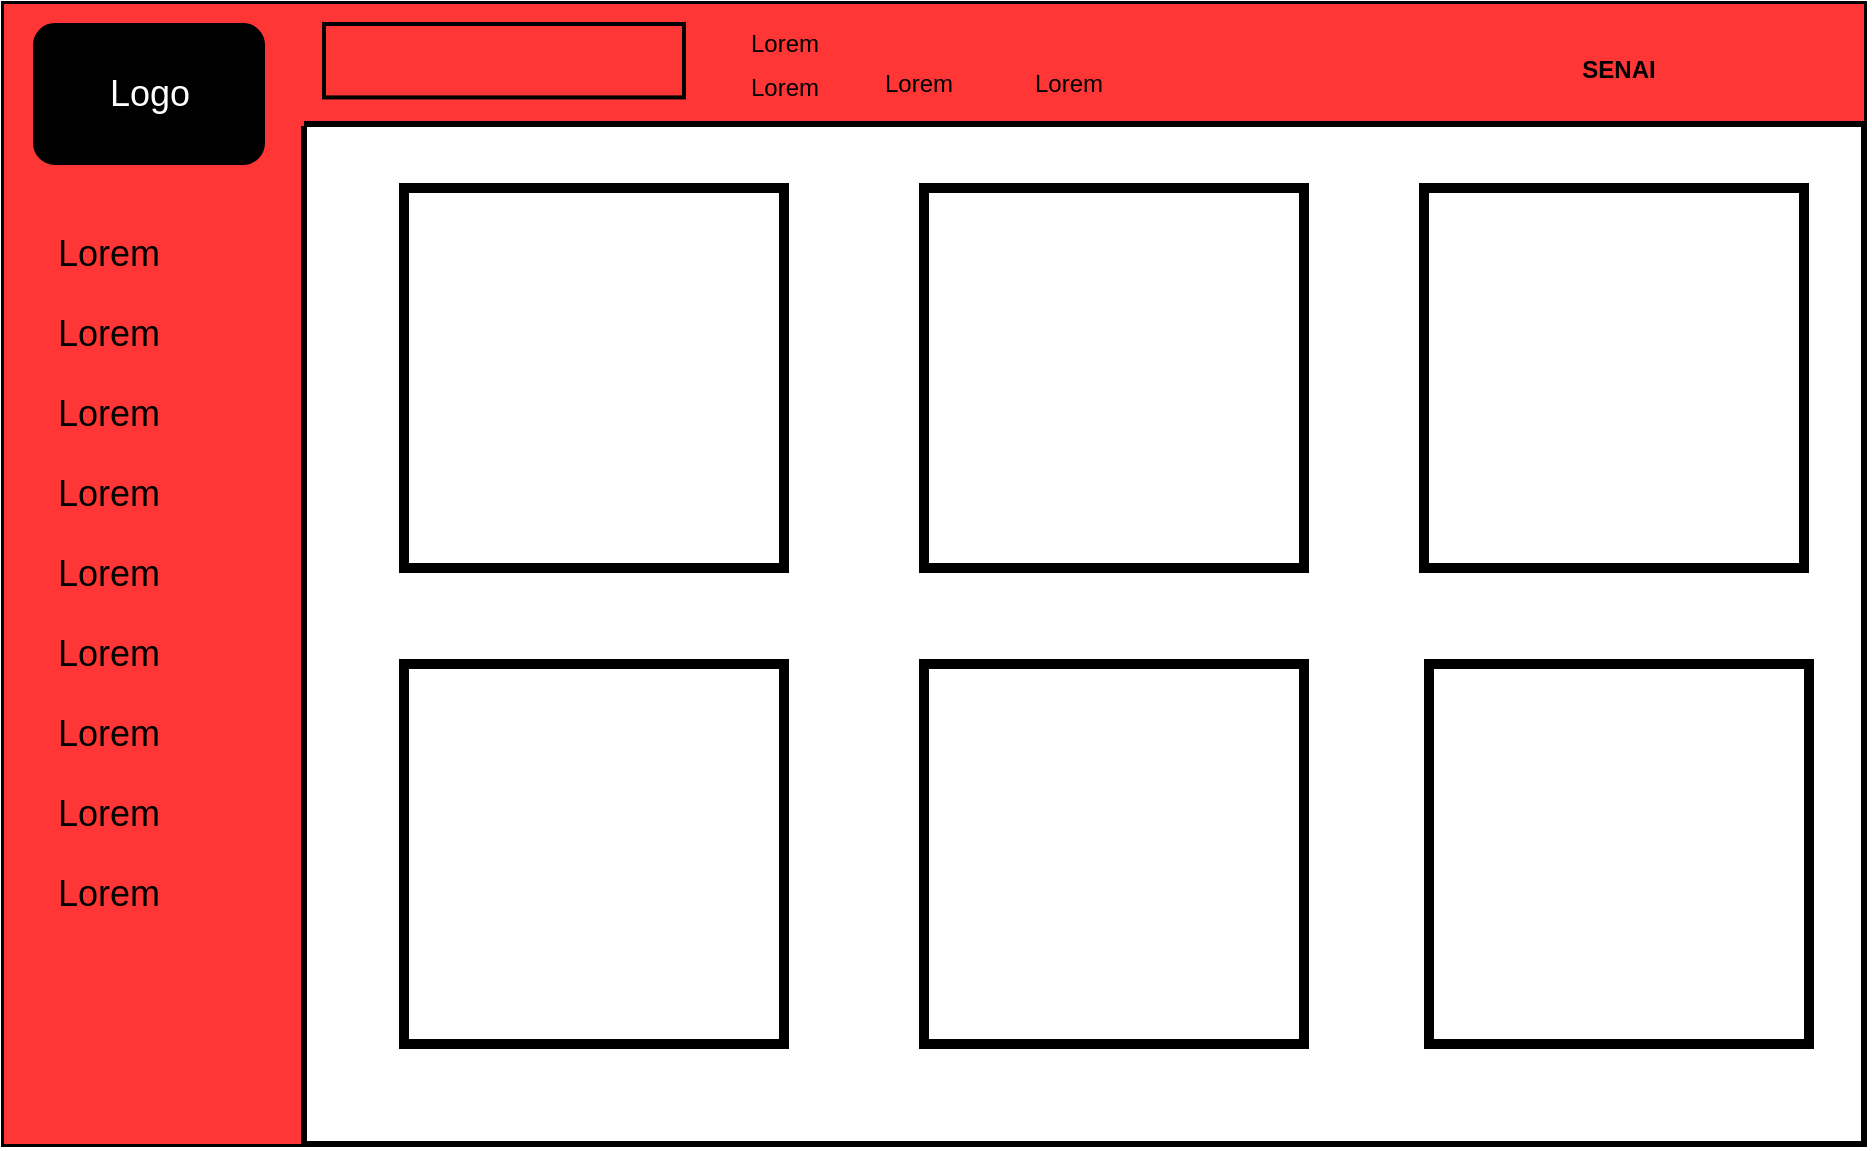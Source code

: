 <mxfile version="14.2.9" type="device"><diagram id="eM9XpPM-qQdJjFw216L7" name="Page-1"><mxGraphModel dx="1240" dy="1812" grid="1" gridSize="10" guides="1" tooltips="1" connect="1" arrows="1" fold="1" page="1" pageScale="1" pageWidth="827" pageHeight="1169" math="0" shadow="0"><root><mxCell id="0"/><mxCell id="1" parent="0"/><mxCell id="YHJ7YCwMZm1_B4ge2Qqj-2" value="" style="rounded=0;whiteSpace=wrap;html=1;strokeWidth=3;" vertex="1" parent="1"><mxGeometry x="100" y="-10" width="930" height="570" as="geometry"/></mxCell><mxCell id="YHJ7YCwMZm1_B4ge2Qqj-8" value="" style="rounded=0;whiteSpace=wrap;html=1;fontSize=14;fillColor=#FF3636;strokeColor=none;" vertex="1" parent="1"><mxGeometry x="100" y="-10" width="150" height="570" as="geometry"/></mxCell><mxCell id="YHJ7YCwMZm1_B4ge2Qqj-12" value="" style="rounded=1;whiteSpace=wrap;html=1;fillColor=#000000;" vertex="1" parent="1"><mxGeometry x="115" width="115" height="70" as="geometry"/></mxCell><mxCell id="YHJ7YCwMZm1_B4ge2Qqj-13" value="&lt;font style=&quot;font-size: 18px&quot;&gt;Logo&lt;/font&gt;" style="text;html=1;align=center;verticalAlign=middle;whiteSpace=wrap;rounded=0;fontSize=14;fontColor=#FFFFFF;" vertex="1" parent="1"><mxGeometry x="147.5" y="20" width="50" height="30" as="geometry"/></mxCell><mxCell id="YHJ7YCwMZm1_B4ge2Qqj-14" value="" style="rounded=0;whiteSpace=wrap;html=1;fontSize=14;fillColor=#FF3636;strokeColor=none;" vertex="1" parent="1"><mxGeometry x="240" y="-10" width="790" height="60" as="geometry"/></mxCell><mxCell id="YHJ7YCwMZm1_B4ge2Qqj-16" value="" style="shape=image;verticalLabelPosition=bottom;labelBackgroundColor=#ffffff;verticalAlign=top;aspect=fixed;imageAspect=0;image=https://o.remove.bg/downloads/661eaeab-45e4-4ed2-bb93-61618d8f8e17/image-removebg-preview.png;imageBorder=#000000;strokeWidth=2;" vertex="1" parent="1"><mxGeometry x="260" width="180" height="36.72" as="geometry"/></mxCell><mxCell id="YHJ7YCwMZm1_B4ge2Qqj-17" value="&lt;font style=&quot;font-size: 18px&quot;&gt;Lorem&lt;/font&gt;" style="text;html=1;strokeColor=none;fillColor=none;align=center;verticalAlign=middle;whiteSpace=wrap;rounded=0;fontSize=14;" vertex="1" parent="1"><mxGeometry x="115" y="100" width="75" height="30" as="geometry"/></mxCell><mxCell id="YHJ7YCwMZm1_B4ge2Qqj-18" value="&lt;font style=&quot;font-size: 18px&quot;&gt;Lorem&lt;/font&gt;" style="text;html=1;strokeColor=none;fillColor=none;align=center;verticalAlign=middle;whiteSpace=wrap;rounded=0;fontSize=14;" vertex="1" parent="1"><mxGeometry x="115" y="140" width="75" height="30" as="geometry"/></mxCell><mxCell id="YHJ7YCwMZm1_B4ge2Qqj-19" value="&lt;font style=&quot;font-size: 18px&quot;&gt;Lorem&lt;/font&gt;" style="text;html=1;strokeColor=none;fillColor=none;align=center;verticalAlign=middle;whiteSpace=wrap;rounded=0;fontSize=14;" vertex="1" parent="1"><mxGeometry x="115" y="180" width="75" height="30" as="geometry"/></mxCell><mxCell id="YHJ7YCwMZm1_B4ge2Qqj-20" value="&lt;font style=&quot;font-size: 18px&quot;&gt;Lorem&lt;/font&gt;" style="text;html=1;strokeColor=none;fillColor=none;align=center;verticalAlign=middle;whiteSpace=wrap;rounded=0;fontSize=14;" vertex="1" parent="1"><mxGeometry x="115" y="220" width="75" height="30" as="geometry"/></mxCell><mxCell id="YHJ7YCwMZm1_B4ge2Qqj-21" value="&lt;font style=&quot;font-size: 18px&quot;&gt;Lorem&lt;/font&gt;" style="text;html=1;strokeColor=none;fillColor=none;align=center;verticalAlign=middle;whiteSpace=wrap;rounded=0;fontSize=14;" vertex="1" parent="1"><mxGeometry x="115" y="260" width="75" height="30" as="geometry"/></mxCell><mxCell id="YHJ7YCwMZm1_B4ge2Qqj-22" value="&lt;font style=&quot;font-size: 18px&quot;&gt;Lorem&lt;/font&gt;" style="text;html=1;strokeColor=none;fillColor=none;align=center;verticalAlign=middle;whiteSpace=wrap;rounded=0;fontSize=14;" vertex="1" parent="1"><mxGeometry x="115" y="300" width="75" height="30" as="geometry"/></mxCell><mxCell id="YHJ7YCwMZm1_B4ge2Qqj-23" style="edgeStyle=orthogonalEdgeStyle;rounded=0;orthogonalLoop=1;jettySize=auto;html=1;exitX=0.5;exitY=1;exitDx=0;exitDy=0;fontSize=14;" edge="1" parent="1" source="YHJ7YCwMZm1_B4ge2Qqj-21" target="YHJ7YCwMZm1_B4ge2Qqj-21"><mxGeometry relative="1" as="geometry"/></mxCell><mxCell id="YHJ7YCwMZm1_B4ge2Qqj-28" value="&lt;font style=&quot;font-size: 18px&quot;&gt;Lorem&lt;/font&gt;" style="text;html=1;strokeColor=none;fillColor=none;align=center;verticalAlign=middle;whiteSpace=wrap;rounded=0;fontSize=14;" vertex="1" parent="1"><mxGeometry x="115" y="420" width="75" height="30" as="geometry"/></mxCell><mxCell id="YHJ7YCwMZm1_B4ge2Qqj-29" value="&lt;font style=&quot;font-size: 18px&quot;&gt;Lorem&lt;/font&gt;" style="text;html=1;strokeColor=none;fillColor=none;align=center;verticalAlign=middle;whiteSpace=wrap;rounded=0;fontSize=14;" vertex="1" parent="1"><mxGeometry x="115" y="380" width="75" height="30" as="geometry"/></mxCell><mxCell id="YHJ7YCwMZm1_B4ge2Qqj-30" value="&lt;font style=&quot;font-size: 18px&quot;&gt;Lorem&lt;/font&gt;" style="text;html=1;strokeColor=none;fillColor=none;align=center;verticalAlign=middle;whiteSpace=wrap;rounded=0;fontSize=14;" vertex="1" parent="1"><mxGeometry x="115" y="340" width="75" height="30" as="geometry"/></mxCell><mxCell id="YHJ7YCwMZm1_B4ge2Qqj-31" value="&lt;font style=&quot;font-size: 12px;&quot;&gt;Lorem&lt;/font&gt;" style="text;html=1;strokeColor=none;fillColor=none;align=center;verticalAlign=middle;whiteSpace=wrap;rounded=0;fontSize=12;" vertex="1" parent="1"><mxGeometry x="452.5" y="21.72" width="75" height="20" as="geometry"/></mxCell><mxCell id="YHJ7YCwMZm1_B4ge2Qqj-32" value="&lt;font style=&quot;font-size: 12px;&quot;&gt;Lorem&lt;/font&gt;" style="text;html=1;strokeColor=none;fillColor=none;align=center;verticalAlign=middle;whiteSpace=wrap;rounded=0;fontSize=12;" vertex="1" parent="1"><mxGeometry x="520" y="20" width="75" height="20" as="geometry"/></mxCell><mxCell id="YHJ7YCwMZm1_B4ge2Qqj-33" value="&lt;font style=&quot;font-size: 12px;&quot;&gt;Lorem&lt;/font&gt;" style="text;html=1;strokeColor=none;fillColor=none;align=center;verticalAlign=middle;whiteSpace=wrap;rounded=0;fontSize=12;" vertex="1" parent="1"><mxGeometry x="452.5" width="75" height="20" as="geometry"/></mxCell><mxCell id="YHJ7YCwMZm1_B4ge2Qqj-35" value="&lt;font style=&quot;font-size: 12px;&quot;&gt;Lorem&lt;/font&gt;" style="text;html=1;strokeColor=none;fillColor=none;align=center;verticalAlign=middle;whiteSpace=wrap;rounded=0;fontSize=12;" vertex="1" parent="1"><mxGeometry x="595" y="20" width="75" height="20" as="geometry"/></mxCell><mxCell id="YHJ7YCwMZm1_B4ge2Qqj-36" value="" style="shape=image;html=1;verticalAlign=top;verticalLabelPosition=bottom;labelBackgroundColor=#ffffff;imageAspect=0;aspect=fixed;image=https://cdn4.iconfinder.com/data/icons/essential-app-2/16/user-avatar-human-admin-login-128.png;fillColor=#FF8000;fontSize=12;" vertex="1" parent="1"><mxGeometry x="860" y="10.16" width="26.56" height="26.56" as="geometry"/></mxCell><mxCell id="YHJ7YCwMZm1_B4ge2Qqj-37" value="&lt;font style=&quot;font-size: 12px&quot;&gt;&lt;b&gt;SENAI&lt;/b&gt;&lt;/font&gt;" style="text;html=1;strokeColor=none;fillColor=none;align=center;verticalAlign=middle;whiteSpace=wrap;rounded=0;fontSize=12;" vertex="1" parent="1"><mxGeometry x="880" y="13.44" width="55" height="20" as="geometry"/></mxCell><mxCell id="YHJ7YCwMZm1_B4ge2Qqj-38" value="" style="shape=image;html=1;verticalAlign=top;verticalLabelPosition=bottom;labelBackgroundColor=#ffffff;imageAspect=0;aspect=fixed;image=https://cdn4.iconfinder.com/data/icons/user-interface-glyph-5/32/Gear-128.png;fillColor=#FF8000;fontSize=12;" vertex="1" parent="1"><mxGeometry x="940" y="10.16" width="31.56" height="31.56" as="geometry"/></mxCell><mxCell id="YHJ7YCwMZm1_B4ge2Qqj-39" value="" style="shape=image;html=1;verticalAlign=top;verticalLabelPosition=bottom;labelBackgroundColor=#ffffff;imageAspect=0;aspect=fixed;image=https://cdn4.iconfinder.com/data/icons/miu/24/common-logout-signout-exit-glyph-128.png;fillColor=#FF8000;fontSize=12;" vertex="1" parent="1"><mxGeometry x="990" y="10" width="30" height="30" as="geometry"/></mxCell><mxCell id="YHJ7YCwMZm1_B4ge2Qqj-40" value="" style="shape=image;html=1;verticalAlign=top;verticalLabelPosition=bottom;labelBackgroundColor=#ffffff;imageAspect=0;aspect=fixed;image=https://cdn2.iconfinder.com/data/icons/infographic-bar-vol-9-1/512/1-128.png;fillColor=#000000;fontSize=12;fontColor=#FFFFFF;imageBorder=#000000;strokeWidth=5;" vertex="1" parent="1"><mxGeometry x="300" y="82" width="190" height="190" as="geometry"/></mxCell><mxCell id="YHJ7YCwMZm1_B4ge2Qqj-41" value="" style="shape=image;html=1;verticalAlign=top;verticalLabelPosition=bottom;labelBackgroundColor=#ffffff;imageAspect=0;image=https://cdn1.iconfinder.com/data/icons/financial-45/23/chart-128.png;fillColor=#000000;fontSize=12;fontColor=#FFFFFF;imageBorder=#000000;strokeWidth=5;" vertex="1" parent="1"><mxGeometry x="560" y="82" width="190" height="190" as="geometry"/></mxCell><mxCell id="YHJ7YCwMZm1_B4ge2Qqj-43" value="" style="shape=image;html=1;verticalAlign=top;verticalLabelPosition=bottom;labelBackgroundColor=#ffffff;imageAspect=0;aspect=fixed;image=https://cdn2.iconfinder.com/data/icons/infographic-bar-vol-9-1/512/2-128.png;fillColor=#000000;fontSize=12;fontColor=#FFFFFF;imageBorder=#000000;strokeWidth=5;" vertex="1" parent="1"><mxGeometry x="810" y="82" width="190" height="190" as="geometry"/></mxCell><mxCell id="YHJ7YCwMZm1_B4ge2Qqj-44" value="" style="shape=image;html=1;verticalAlign=top;verticalLabelPosition=bottom;labelBackgroundColor=#ffffff;imageAspect=0;aspect=fixed;image=https://cdn2.iconfinder.com/data/icons/seo-flat-6/128/01_Web_Analytics-128.png;fillColor=#000000;fontSize=12;fontColor=#FFFFFF;imageBorder=#000000;strokeWidth=5;" vertex="1" parent="1"><mxGeometry x="300" y="320" width="190" height="190" as="geometry"/></mxCell><mxCell id="YHJ7YCwMZm1_B4ge2Qqj-45" value="" style="shape=image;html=1;verticalAlign=top;verticalLabelPosition=bottom;labelBackgroundColor=#ffffff;imageAspect=0;aspect=fixed;image=https://cdn2.iconfinder.com/data/icons/infographic-bar-vol-9-1/512/12-128.png;fillColor=#000000;fontSize=12;fontColor=#FFFFFF;imageBorder=#000000;strokeWidth=5;" vertex="1" parent="1"><mxGeometry x="560" y="320" width="190" height="190" as="geometry"/></mxCell><mxCell id="YHJ7YCwMZm1_B4ge2Qqj-49" value="" style="shape=image;html=1;verticalAlign=top;verticalLabelPosition=bottom;labelBackgroundColor=#ffffff;imageAspect=0;aspect=fixed;image=https://cdn2.iconfinder.com/data/icons/infographic-bar-vol-9-1/512/8-128.png;shadow=0;strokeWidth=5;fillColor=#000000;fontSize=12;fontColor=#FFFFFF;imageBorder=#000000;" vertex="1" parent="1"><mxGeometry x="812.5" y="320" width="190" height="190" as="geometry"/></mxCell><mxCell id="YHJ7YCwMZm1_B4ge2Qqj-50" value="" style="endArrow=none;html=1;fontSize=12;fontColor=#FFFFFF;strokeWidth=3;" edge="1" parent="1"><mxGeometry width="50" height="50" relative="1" as="geometry"><mxPoint x="250" y="560" as="sourcePoint"/><mxPoint x="250" y="51" as="targetPoint"/></mxGeometry></mxCell><mxCell id="YHJ7YCwMZm1_B4ge2Qqj-51" value="" style="endArrow=none;html=1;fontSize=12;fontColor=#FFFFFF;entryX=1;entryY=1;entryDx=0;entryDy=0;strokeWidth=3;" edge="1" parent="1" target="YHJ7YCwMZm1_B4ge2Qqj-14"><mxGeometry width="50" height="50" relative="1" as="geometry"><mxPoint x="250" y="50" as="sourcePoint"/><mxPoint x="1030" y="52" as="targetPoint"/></mxGeometry></mxCell></root></mxGraphModel></diagram></mxfile>
    <!--  -->